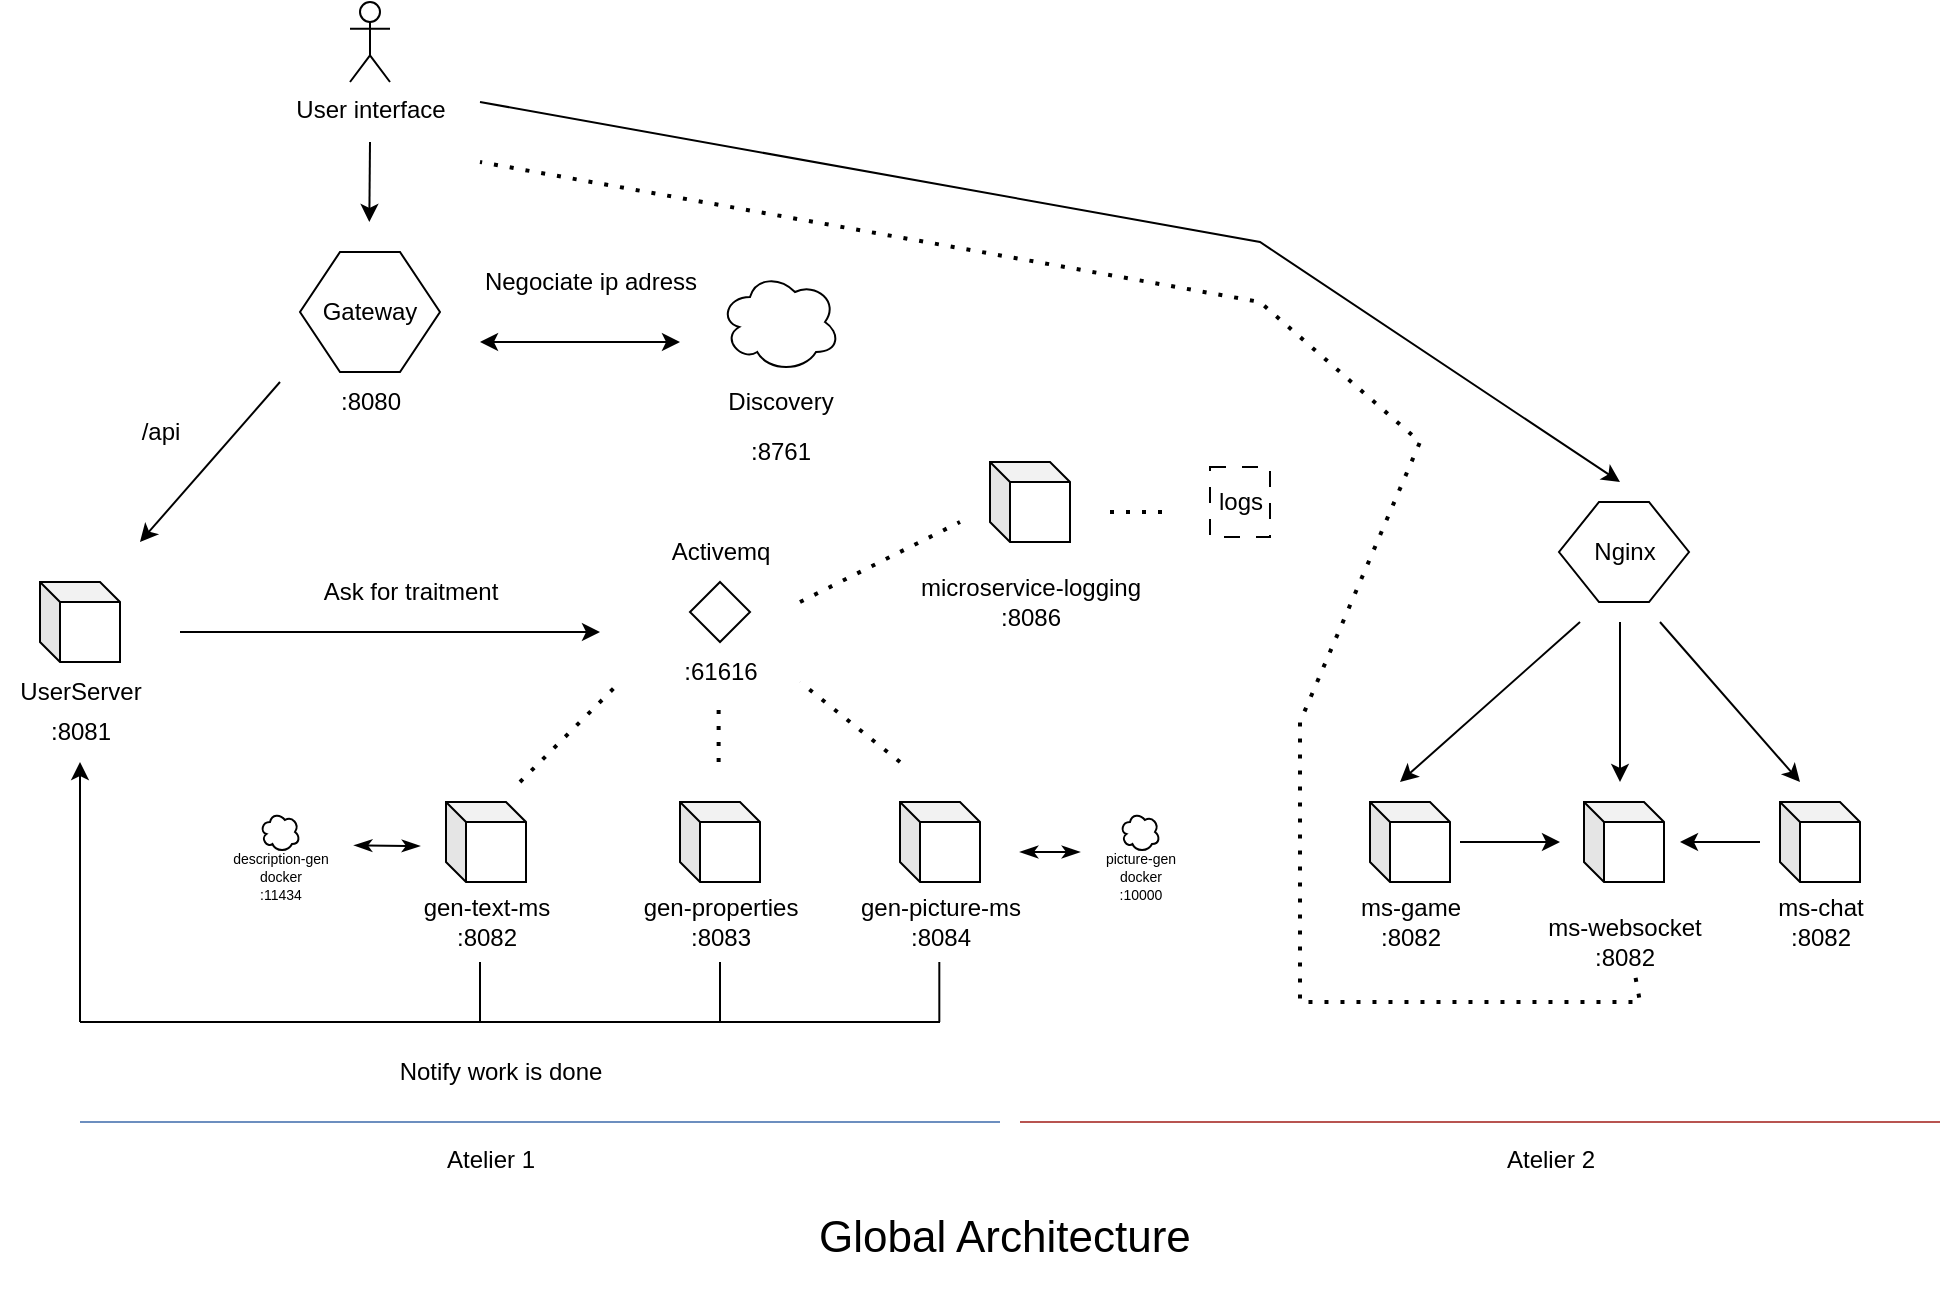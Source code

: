 <mxfile version="24.8.3">
  <diagram name="Page-1" id="mwvc0T8zFx-DhnQxgHuM">
    <mxGraphModel dx="2954" dy="1098" grid="1" gridSize="10" guides="1" tooltips="1" connect="1" arrows="1" fold="1" page="1" pageScale="1" pageWidth="827" pageHeight="1169" math="0" shadow="0">
      <root>
        <mxCell id="0" />
        <mxCell id="1" parent="0" />
        <mxCell id="bMWjBMsDWxFaT2EDss0O-1" value="" style="shape=cube;whiteSpace=wrap;html=1;boundedLbl=1;backgroundOutline=1;darkOpacity=0.05;darkOpacity2=0.1;size=10;" parent="1" vertex="1">
          <mxGeometry x="60" y="310" width="40" height="40" as="geometry" />
        </mxCell>
        <mxCell id="bMWjBMsDWxFaT2EDss0O-2" value="" style="shape=cube;whiteSpace=wrap;html=1;boundedLbl=1;backgroundOutline=1;darkOpacity=0.05;darkOpacity2=0.1;size=10;" parent="1" vertex="1">
          <mxGeometry x="263" y="420" width="40" height="40" as="geometry" />
        </mxCell>
        <mxCell id="bMWjBMsDWxFaT2EDss0O-4" value="" style="shape=cube;whiteSpace=wrap;html=1;boundedLbl=1;backgroundOutline=1;darkOpacity=0.05;darkOpacity2=0.1;size=10;" parent="1" vertex="1">
          <mxGeometry x="380" y="420" width="40" height="40" as="geometry" />
        </mxCell>
        <mxCell id="bMWjBMsDWxFaT2EDss0O-5" value="" style="ellipse;shape=cloud;whiteSpace=wrap;html=1;" parent="1" vertex="1">
          <mxGeometry x="400" y="155" width="60" height="50" as="geometry" />
        </mxCell>
        <mxCell id="bMWjBMsDWxFaT2EDss0O-7" value="" style="shape=hexagon;perimeter=hexagonPerimeter2;whiteSpace=wrap;html=1;fixedSize=1;" parent="1" vertex="1">
          <mxGeometry x="190" y="145" width="70" height="60" as="geometry" />
        </mxCell>
        <mxCell id="bMWjBMsDWxFaT2EDss0O-8" value="Gateway" style="text;html=1;align=center;verticalAlign=middle;whiteSpace=wrap;rounded=0;" parent="1" vertex="1">
          <mxGeometry x="195" y="160" width="60" height="30" as="geometry" />
        </mxCell>
        <mxCell id="bMWjBMsDWxFaT2EDss0O-9" value="" style="shape=cube;whiteSpace=wrap;html=1;boundedLbl=1;backgroundOutline=1;darkOpacity=0.05;darkOpacity2=0.1;size=10;" parent="1" vertex="1">
          <mxGeometry x="490" y="420" width="40" height="40" as="geometry" />
        </mxCell>
        <mxCell id="bMWjBMsDWxFaT2EDss0O-10" value="" style="rhombus;whiteSpace=wrap;html=1;" parent="1" vertex="1">
          <mxGeometry x="385" y="310" width="30" height="30" as="geometry" />
        </mxCell>
        <mxCell id="bMWjBMsDWxFaT2EDss0O-11" value="Activemq" style="text;html=1;align=center;verticalAlign=middle;resizable=0;points=[];autosize=1;strokeColor=none;fillColor=none;" parent="1" vertex="1">
          <mxGeometry x="365" y="280" width="70" height="30" as="geometry" />
        </mxCell>
        <mxCell id="bMWjBMsDWxFaT2EDss0O-12" value="Discovery" style="text;html=1;align=center;verticalAlign=middle;resizable=0;points=[];autosize=1;strokeColor=none;fillColor=none;" parent="1" vertex="1">
          <mxGeometry x="390" y="205" width="80" height="30" as="geometry" />
        </mxCell>
        <mxCell id="bMWjBMsDWxFaT2EDss0O-13" value="" style="endArrow=classic;html=1;rounded=0;" parent="1" edge="1">
          <mxGeometry width="50" height="50" relative="1" as="geometry">
            <mxPoint x="130" y="335" as="sourcePoint" />
            <mxPoint x="340" y="335" as="targetPoint" />
          </mxGeometry>
        </mxCell>
        <mxCell id="bMWjBMsDWxFaT2EDss0O-14" value="" style="endArrow=none;dashed=1;html=1;dashPattern=1 3;strokeWidth=2;rounded=0;" parent="1" edge="1">
          <mxGeometry width="50" height="50" relative="1" as="geometry">
            <mxPoint x="300" y="410" as="sourcePoint" />
            <mxPoint x="350" y="360" as="targetPoint" />
          </mxGeometry>
        </mxCell>
        <mxCell id="bMWjBMsDWxFaT2EDss0O-15" value="" style="endArrow=none;dashed=1;html=1;dashPattern=1 3;strokeWidth=2;rounded=0;" parent="1" edge="1">
          <mxGeometry width="50" height="50" relative="1" as="geometry">
            <mxPoint x="399.31" y="400" as="sourcePoint" />
            <mxPoint x="399.31" y="370" as="targetPoint" />
          </mxGeometry>
        </mxCell>
        <mxCell id="bMWjBMsDWxFaT2EDss0O-16" value="" style="endArrow=none;dashed=1;html=1;dashPattern=1 3;strokeWidth=2;rounded=0;" parent="1" edge="1">
          <mxGeometry width="50" height="50" relative="1" as="geometry">
            <mxPoint x="490" y="400" as="sourcePoint" />
            <mxPoint x="440" y="360" as="targetPoint" />
          </mxGeometry>
        </mxCell>
        <mxCell id="bMWjBMsDWxFaT2EDss0O-17" value="" style="endArrow=classic;startArrow=classic;html=1;rounded=0;" parent="1" edge="1">
          <mxGeometry width="50" height="50" relative="1" as="geometry">
            <mxPoint x="280" y="190" as="sourcePoint" />
            <mxPoint x="380" y="190" as="targetPoint" />
          </mxGeometry>
        </mxCell>
        <mxCell id="bMWjBMsDWxFaT2EDss0O-18" value="" style="endArrow=classic;html=1;rounded=0;" parent="1" edge="1">
          <mxGeometry width="50" height="50" relative="1" as="geometry">
            <mxPoint x="180" y="210" as="sourcePoint" />
            <mxPoint x="110" y="290" as="targetPoint" />
          </mxGeometry>
        </mxCell>
        <mxCell id="bMWjBMsDWxFaT2EDss0O-19" value="/api" style="text;html=1;align=center;verticalAlign=middle;resizable=0;points=[];autosize=1;strokeColor=none;fillColor=none;" parent="1" vertex="1">
          <mxGeometry x="100" y="220" width="40" height="30" as="geometry" />
        </mxCell>
        <mxCell id="bMWjBMsDWxFaT2EDss0O-20" value="UserServer" style="text;html=1;align=center;verticalAlign=middle;resizable=0;points=[];autosize=1;strokeColor=none;fillColor=none;" parent="1" vertex="1">
          <mxGeometry x="40" y="350" width="80" height="30" as="geometry" />
        </mxCell>
        <mxCell id="bMWjBMsDWxFaT2EDss0O-21" value=":8081" style="text;html=1;align=center;verticalAlign=middle;resizable=0;points=[];autosize=1;strokeColor=none;fillColor=none;" parent="1" vertex="1">
          <mxGeometry x="55" y="370" width="50" height="30" as="geometry" />
        </mxCell>
        <mxCell id="bMWjBMsDWxFaT2EDss0O-22" value=":8080" style="text;html=1;align=center;verticalAlign=middle;resizable=0;points=[];autosize=1;strokeColor=none;fillColor=none;" parent="1" vertex="1">
          <mxGeometry x="200" y="205" width="50" height="30" as="geometry" />
        </mxCell>
        <mxCell id="bMWjBMsDWxFaT2EDss0O-23" value=":8761" style="text;html=1;align=center;verticalAlign=middle;resizable=0;points=[];autosize=1;strokeColor=none;fillColor=none;" parent="1" vertex="1">
          <mxGeometry x="405" y="230" width="50" height="30" as="geometry" />
        </mxCell>
        <mxCell id="bMWjBMsDWxFaT2EDss0O-24" value="User interface" style="shape=umlActor;verticalLabelPosition=bottom;verticalAlign=top;html=1;outlineConnect=0;" parent="1" vertex="1">
          <mxGeometry x="215" y="20" width="20" height="40" as="geometry" />
        </mxCell>
        <mxCell id="bMWjBMsDWxFaT2EDss0O-26" value="" style="endArrow=classic;html=1;rounded=0;" parent="1" edge="1">
          <mxGeometry width="50" height="50" relative="1" as="geometry">
            <mxPoint x="225" y="90" as="sourcePoint" />
            <mxPoint x="224.66" y="130" as="targetPoint" />
          </mxGeometry>
        </mxCell>
        <mxCell id="bMWjBMsDWxFaT2EDss0O-28" value=":61616" style="text;html=1;align=center;verticalAlign=middle;resizable=0;points=[];autosize=1;strokeColor=none;fillColor=none;" parent="1" vertex="1">
          <mxGeometry x="370" y="340" width="60" height="30" as="geometry" />
        </mxCell>
        <mxCell id="bMWjBMsDWxFaT2EDss0O-29" value="gen-picture-ms&lt;div&gt;:8084&lt;/div&gt;" style="text;html=1;align=center;verticalAlign=middle;resizable=0;points=[];autosize=1;strokeColor=none;fillColor=none;" parent="1" vertex="1">
          <mxGeometry x="460" y="460" width="100" height="40" as="geometry" />
        </mxCell>
        <mxCell id="bMWjBMsDWxFaT2EDss0O-30" value="gen-properties&lt;div&gt;:8083&lt;/div&gt;" style="text;html=1;align=center;verticalAlign=middle;resizable=0;points=[];autosize=1;strokeColor=none;fillColor=none;" parent="1" vertex="1">
          <mxGeometry x="350" y="460" width="100" height="40" as="geometry" />
        </mxCell>
        <mxCell id="bMWjBMsDWxFaT2EDss0O-31" value="gen-text-ms&lt;div&gt;:8082&lt;/div&gt;" style="text;html=1;align=center;verticalAlign=middle;resizable=0;points=[];autosize=1;strokeColor=none;fillColor=none;" parent="1" vertex="1">
          <mxGeometry x="238" y="460" width="90" height="40" as="geometry" />
        </mxCell>
        <mxCell id="bMWjBMsDWxFaT2EDss0O-33" value="" style="endArrow=none;html=1;rounded=0;" parent="1" edge="1">
          <mxGeometry width="50" height="50" relative="1" as="geometry">
            <mxPoint x="400" y="530" as="sourcePoint" />
            <mxPoint x="400" y="500" as="targetPoint" />
          </mxGeometry>
        </mxCell>
        <mxCell id="bMWjBMsDWxFaT2EDss0O-34" value="" style="endArrow=none;html=1;rounded=0;" parent="1" edge="1">
          <mxGeometry width="50" height="50" relative="1" as="geometry">
            <mxPoint x="509.66" y="530" as="sourcePoint" />
            <mxPoint x="509.66" y="500" as="targetPoint" />
          </mxGeometry>
        </mxCell>
        <mxCell id="bMWjBMsDWxFaT2EDss0O-35" value="" style="endArrow=none;html=1;rounded=0;" parent="1" edge="1">
          <mxGeometry width="50" height="50" relative="1" as="geometry">
            <mxPoint x="280" y="530" as="sourcePoint" />
            <mxPoint x="280" y="500" as="targetPoint" />
          </mxGeometry>
        </mxCell>
        <mxCell id="bMWjBMsDWxFaT2EDss0O-36" value="" style="endArrow=none;html=1;rounded=0;" parent="1" edge="1">
          <mxGeometry width="50" height="50" relative="1" as="geometry">
            <mxPoint x="80" y="530" as="sourcePoint" />
            <mxPoint x="510" y="530" as="targetPoint" />
          </mxGeometry>
        </mxCell>
        <mxCell id="bMWjBMsDWxFaT2EDss0O-37" value="" style="endArrow=classic;html=1;rounded=0;" parent="1" edge="1">
          <mxGeometry width="50" height="50" relative="1" as="geometry">
            <mxPoint x="80" y="530" as="sourcePoint" />
            <mxPoint x="80" y="400" as="targetPoint" />
          </mxGeometry>
        </mxCell>
        <mxCell id="bMWjBMsDWxFaT2EDss0O-38" value="Notify work is done" style="text;html=1;align=center;verticalAlign=middle;resizable=0;points=[];autosize=1;strokeColor=none;fillColor=none;" parent="1" vertex="1">
          <mxGeometry x="230" y="540" width="120" height="30" as="geometry" />
        </mxCell>
        <mxCell id="bMWjBMsDWxFaT2EDss0O-39" value="Ask for traitment" style="text;html=1;align=center;verticalAlign=middle;resizable=0;points=[];autosize=1;strokeColor=none;fillColor=none;" parent="1" vertex="1">
          <mxGeometry x="190" y="300" width="110" height="30" as="geometry" />
        </mxCell>
        <mxCell id="bMWjBMsDWxFaT2EDss0O-40" value="Negociate ip adress" style="text;html=1;align=center;verticalAlign=middle;resizable=0;points=[];autosize=1;strokeColor=none;fillColor=none;" parent="1" vertex="1">
          <mxGeometry x="270" y="145" width="130" height="30" as="geometry" />
        </mxCell>
        <mxCell id="bMWjBMsDWxFaT2EDss0O-41" value="&lt;p style=&quot;line-height: 120%;&quot;&gt;&lt;font style=&quot;font-size: 22px;&quot;&gt;Global Architecture&amp;nbsp;&lt;/font&gt;&lt;/p&gt;" style="text;html=1;align=center;verticalAlign=middle;resizable=0;points=[];autosize=1;strokeColor=none;fillColor=none;" parent="1" vertex="1">
          <mxGeometry x="435" y="614" width="220" height="50" as="geometry" />
        </mxCell>
        <mxCell id="bMWjBMsDWxFaT2EDss0O-117" value="" style="endArrow=classicThin;startArrow=classicThin;html=1;rounded=0;endFill=1;startFill=1;exitX=1.029;exitY=0.167;exitDx=0;exitDy=0;exitPerimeter=0;" parent="1" source="bMWjBMsDWxFaT2EDss0O-121" edge="1">
          <mxGeometry width="50" height="50" relative="1" as="geometry">
            <mxPoint x="233" y="439.86" as="sourcePoint" />
            <mxPoint x="250" y="442" as="targetPoint" />
          </mxGeometry>
        </mxCell>
        <mxCell id="bMWjBMsDWxFaT2EDss0O-118" value="" style="endArrow=classicThin;startArrow=classicThin;html=1;rounded=0;endFill=1;startFill=1;" parent="1" edge="1">
          <mxGeometry width="50" height="50" relative="1" as="geometry">
            <mxPoint x="550" y="445" as="sourcePoint" />
            <mxPoint x="580" y="445" as="targetPoint" />
          </mxGeometry>
        </mxCell>
        <mxCell id="bMWjBMsDWxFaT2EDss0O-119" value="" style="ellipse;shape=cloud;whiteSpace=wrap;html=1;" parent="1" vertex="1">
          <mxGeometry x="170" y="425" width="20" height="20" as="geometry" />
        </mxCell>
        <mxCell id="bMWjBMsDWxFaT2EDss0O-120" value="" style="ellipse;shape=cloud;whiteSpace=wrap;html=1;" parent="1" vertex="1">
          <mxGeometry x="600" y="425" width="20" height="20" as="geometry" />
        </mxCell>
        <mxCell id="bMWjBMsDWxFaT2EDss0O-121" value="&lt;font style=&quot;font-size: 7px;&quot;&gt;description-gen&lt;/font&gt;&lt;div style=&quot;font-size: 7px;&quot;&gt;&lt;font style=&quot;font-size: 7px;&quot;&gt;docker&lt;/font&gt;&lt;/div&gt;&lt;div style=&quot;font-size: 7px;&quot;&gt;&lt;font style=&quot;font-size: 7px;&quot;&gt;:11434&lt;/font&gt;&lt;/div&gt;" style="text;html=1;align=center;verticalAlign=middle;resizable=0;points=[];autosize=1;strokeColor=none;fillColor=none;" parent="1" vertex="1">
          <mxGeometry x="145" y="435" width="70" height="40" as="geometry" />
        </mxCell>
        <mxCell id="bMWjBMsDWxFaT2EDss0O-122" value="&lt;font style=&quot;font-size: 7px;&quot;&gt;picture-gen&lt;/font&gt;&lt;div style=&quot;font-size: 7px;&quot;&gt;&lt;font style=&quot;font-size: 7px;&quot;&gt;docker&lt;/font&gt;&lt;/div&gt;&lt;div style=&quot;font-size: 7px;&quot;&gt;&lt;font style=&quot;font-size: 7px;&quot;&gt;:10000&lt;/font&gt;&lt;/div&gt;" style="text;html=1;align=center;verticalAlign=middle;resizable=0;points=[];autosize=1;strokeColor=none;fillColor=none;" parent="1" vertex="1">
          <mxGeometry x="580" y="435" width="60" height="40" as="geometry" />
        </mxCell>
        <mxCell id="Kv4Oh1_wguxgjq9EiE4z-1" value="" style="shape=cube;whiteSpace=wrap;html=1;boundedLbl=1;backgroundOutline=1;darkOpacity=0.05;darkOpacity2=0.1;size=10;" vertex="1" parent="1">
          <mxGeometry x="535" y="250" width="40" height="40" as="geometry" />
        </mxCell>
        <mxCell id="Kv4Oh1_wguxgjq9EiE4z-2" value="microservice-logging&lt;br&gt;&lt;div&gt;:8086&lt;/div&gt;" style="text;html=1;align=center;verticalAlign=middle;resizable=0;points=[];autosize=1;strokeColor=none;fillColor=none;" vertex="1" parent="1">
          <mxGeometry x="490" y="300" width="130" height="40" as="geometry" />
        </mxCell>
        <mxCell id="Kv4Oh1_wguxgjq9EiE4z-4" value="" style="endArrow=none;dashed=1;html=1;dashPattern=1 3;strokeWidth=2;rounded=0;" edge="1" parent="1">
          <mxGeometry width="50" height="50" relative="1" as="geometry">
            <mxPoint x="440" y="320" as="sourcePoint" />
            <mxPoint x="520" y="280" as="targetPoint" />
          </mxGeometry>
        </mxCell>
        <mxCell id="Kv4Oh1_wguxgjq9EiE4z-5" value="" style="rounded=0;whiteSpace=wrap;html=1;dashed=1;dashPattern=8 8;" vertex="1" parent="1">
          <mxGeometry x="645" y="252.5" width="30" height="35" as="geometry" />
        </mxCell>
        <mxCell id="Kv4Oh1_wguxgjq9EiE4z-7" value="" style="endArrow=none;dashed=1;html=1;dashPattern=1 3;strokeWidth=2;rounded=0;" edge="1" parent="1">
          <mxGeometry width="50" height="50" relative="1" as="geometry">
            <mxPoint x="595" y="275" as="sourcePoint" />
            <mxPoint x="625" y="275" as="targetPoint" />
          </mxGeometry>
        </mxCell>
        <mxCell id="Kv4Oh1_wguxgjq9EiE4z-8" value="logs" style="text;html=1;align=center;verticalAlign=middle;resizable=0;points=[];autosize=1;strokeColor=none;fillColor=none;" vertex="1" parent="1">
          <mxGeometry x="635" y="255" width="50" height="30" as="geometry" />
        </mxCell>
        <mxCell id="Kv4Oh1_wguxgjq9EiE4z-10" value="" style="shape=cube;whiteSpace=wrap;html=1;boundedLbl=1;backgroundOutline=1;darkOpacity=0.05;darkOpacity2=0.1;size=10;" vertex="1" parent="1">
          <mxGeometry x="832" y="420" width="40" height="40" as="geometry" />
        </mxCell>
        <mxCell id="Kv4Oh1_wguxgjq9EiE4z-11" value="ms-websocket&lt;br&gt;&lt;div&gt;:8082&lt;/div&gt;" style="text;html=1;align=center;verticalAlign=middle;resizable=0;points=[];autosize=1;strokeColor=none;fillColor=none;" vertex="1" parent="1">
          <mxGeometry x="802" y="470" width="100" height="40" as="geometry" />
        </mxCell>
        <mxCell id="Kv4Oh1_wguxgjq9EiE4z-12" value="" style="shape=cube;whiteSpace=wrap;html=1;boundedLbl=1;backgroundOutline=1;darkOpacity=0.05;darkOpacity2=0.1;size=10;" vertex="1" parent="1">
          <mxGeometry x="725" y="420" width="40" height="40" as="geometry" />
        </mxCell>
        <mxCell id="Kv4Oh1_wguxgjq9EiE4z-13" value="ms-game&lt;div&gt;:8082&lt;/div&gt;" style="text;html=1;align=center;verticalAlign=middle;resizable=0;points=[];autosize=1;strokeColor=none;fillColor=none;" vertex="1" parent="1">
          <mxGeometry x="710" y="460" width="70" height="40" as="geometry" />
        </mxCell>
        <mxCell id="Kv4Oh1_wguxgjq9EiE4z-14" value="" style="shape=cube;whiteSpace=wrap;html=1;boundedLbl=1;backgroundOutline=1;darkOpacity=0.05;darkOpacity2=0.1;size=10;" vertex="1" parent="1">
          <mxGeometry x="930" y="420" width="40" height="40" as="geometry" />
        </mxCell>
        <mxCell id="Kv4Oh1_wguxgjq9EiE4z-15" value="ms-chat&lt;div&gt;:8082&lt;/div&gt;" style="text;html=1;align=center;verticalAlign=middle;resizable=0;points=[];autosize=1;strokeColor=none;fillColor=none;" vertex="1" parent="1">
          <mxGeometry x="915" y="460" width="70" height="40" as="geometry" />
        </mxCell>
        <mxCell id="Kv4Oh1_wguxgjq9EiE4z-18" value="Nginx" style="shape=hexagon;perimeter=hexagonPerimeter2;whiteSpace=wrap;html=1;fixedSize=1;" vertex="1" parent="1">
          <mxGeometry x="819.5" y="270" width="65" height="50" as="geometry" />
        </mxCell>
        <mxCell id="Kv4Oh1_wguxgjq9EiE4z-19" value="" style="endArrow=classic;html=1;rounded=0;" edge="1" parent="1">
          <mxGeometry width="50" height="50" relative="1" as="geometry">
            <mxPoint x="280" y="70" as="sourcePoint" />
            <mxPoint x="850" y="260" as="targetPoint" />
            <Array as="points">
              <mxPoint x="670" y="140" />
            </Array>
          </mxGeometry>
        </mxCell>
        <mxCell id="Kv4Oh1_wguxgjq9EiE4z-20" value="" style="endArrow=classic;html=1;rounded=0;" edge="1" parent="1">
          <mxGeometry width="50" height="50" relative="1" as="geometry">
            <mxPoint x="870" y="330" as="sourcePoint" />
            <mxPoint x="940" y="410" as="targetPoint" />
          </mxGeometry>
        </mxCell>
        <mxCell id="Kv4Oh1_wguxgjq9EiE4z-21" value="" style="endArrow=classic;html=1;rounded=0;" edge="1" parent="1">
          <mxGeometry width="50" height="50" relative="1" as="geometry">
            <mxPoint x="850" y="330" as="sourcePoint" />
            <mxPoint x="850" y="410" as="targetPoint" />
          </mxGeometry>
        </mxCell>
        <mxCell id="Kv4Oh1_wguxgjq9EiE4z-22" value="" style="endArrow=classic;html=1;rounded=0;" edge="1" parent="1">
          <mxGeometry width="50" height="50" relative="1" as="geometry">
            <mxPoint x="830" y="330" as="sourcePoint" />
            <mxPoint x="740" y="410" as="targetPoint" />
          </mxGeometry>
        </mxCell>
        <mxCell id="Kv4Oh1_wguxgjq9EiE4z-24" value="" style="endArrow=none;dashed=1;html=1;dashPattern=1 3;strokeWidth=2;rounded=0;exitX=0.558;exitY=0.949;exitDx=0;exitDy=0;exitPerimeter=0;" edge="1" parent="1" source="Kv4Oh1_wguxgjq9EiE4z-11">
          <mxGeometry width="50" height="50" relative="1" as="geometry">
            <mxPoint x="860" y="520" as="sourcePoint" />
            <mxPoint x="280" y="100" as="targetPoint" />
            <Array as="points">
              <mxPoint x="860" y="520" />
              <mxPoint x="690" y="520" />
              <mxPoint x="690" y="380" />
              <mxPoint x="750" y="240" />
              <mxPoint x="670" y="170" />
            </Array>
          </mxGeometry>
        </mxCell>
        <mxCell id="Kv4Oh1_wguxgjq9EiE4z-25" value="" style="endArrow=classic;html=1;rounded=0;" edge="1" parent="1">
          <mxGeometry width="50" height="50" relative="1" as="geometry">
            <mxPoint x="770" y="440" as="sourcePoint" />
            <mxPoint x="820" y="440" as="targetPoint" />
          </mxGeometry>
        </mxCell>
        <mxCell id="Kv4Oh1_wguxgjq9EiE4z-26" value="" style="endArrow=classic;html=1;rounded=0;" edge="1" parent="1">
          <mxGeometry width="50" height="50" relative="1" as="geometry">
            <mxPoint x="920" y="440" as="sourcePoint" />
            <mxPoint x="880" y="440" as="targetPoint" />
          </mxGeometry>
        </mxCell>
        <mxCell id="Kv4Oh1_wguxgjq9EiE4z-31" value="" style="endArrow=none;html=1;rounded=0;fillColor=#dae8fc;strokeColor=#6c8ebf;" edge="1" parent="1">
          <mxGeometry width="50" height="50" relative="1" as="geometry">
            <mxPoint x="80" y="580" as="sourcePoint" />
            <mxPoint x="540" y="580" as="targetPoint" />
          </mxGeometry>
        </mxCell>
        <mxCell id="Kv4Oh1_wguxgjq9EiE4z-32" value="" style="endArrow=none;html=1;rounded=0;fillColor=#f8cecc;strokeColor=#b85450;" edge="1" parent="1">
          <mxGeometry width="50" height="50" relative="1" as="geometry">
            <mxPoint x="550" y="580" as="sourcePoint" />
            <mxPoint x="1010" y="580" as="targetPoint" />
          </mxGeometry>
        </mxCell>
        <mxCell id="Kv4Oh1_wguxgjq9EiE4z-35" value="Atelier 1" style="text;html=1;align=center;verticalAlign=middle;resizable=0;points=[];autosize=1;strokeColor=none;fillColor=none;" vertex="1" parent="1">
          <mxGeometry x="250" y="584" width="70" height="30" as="geometry" />
        </mxCell>
        <mxCell id="Kv4Oh1_wguxgjq9EiE4z-36" value="Atelier 2" style="text;html=1;align=center;verticalAlign=middle;resizable=0;points=[];autosize=1;strokeColor=none;fillColor=none;" vertex="1" parent="1">
          <mxGeometry x="780" y="584" width="70" height="30" as="geometry" />
        </mxCell>
      </root>
    </mxGraphModel>
  </diagram>
</mxfile>
